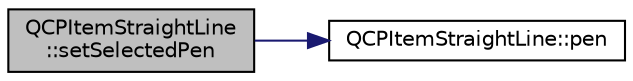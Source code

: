 digraph "QCPItemStraightLine::setSelectedPen"
{
 // LATEX_PDF_SIZE
  edge [fontname="Helvetica",fontsize="10",labelfontname="Helvetica",labelfontsize="10"];
  node [fontname="Helvetica",fontsize="10",shape=record];
  rankdir="LR";
  Node1 [label="QCPItemStraightLine\l::setSelectedPen",height=0.2,width=0.4,color="black", fillcolor="grey75", style="filled", fontcolor="black",tooltip=" "];
  Node1 -> Node2 [color="midnightblue",fontsize="10",style="solid",fontname="Helvetica"];
  Node2 [label="QCPItemStraightLine::pen",height=0.2,width=0.4,color="black", fillcolor="white", style="filled",URL="$classQCPItemStraightLine.html#aa751d46cf36073607c11508763f85ff6",tooltip=" "];
}
